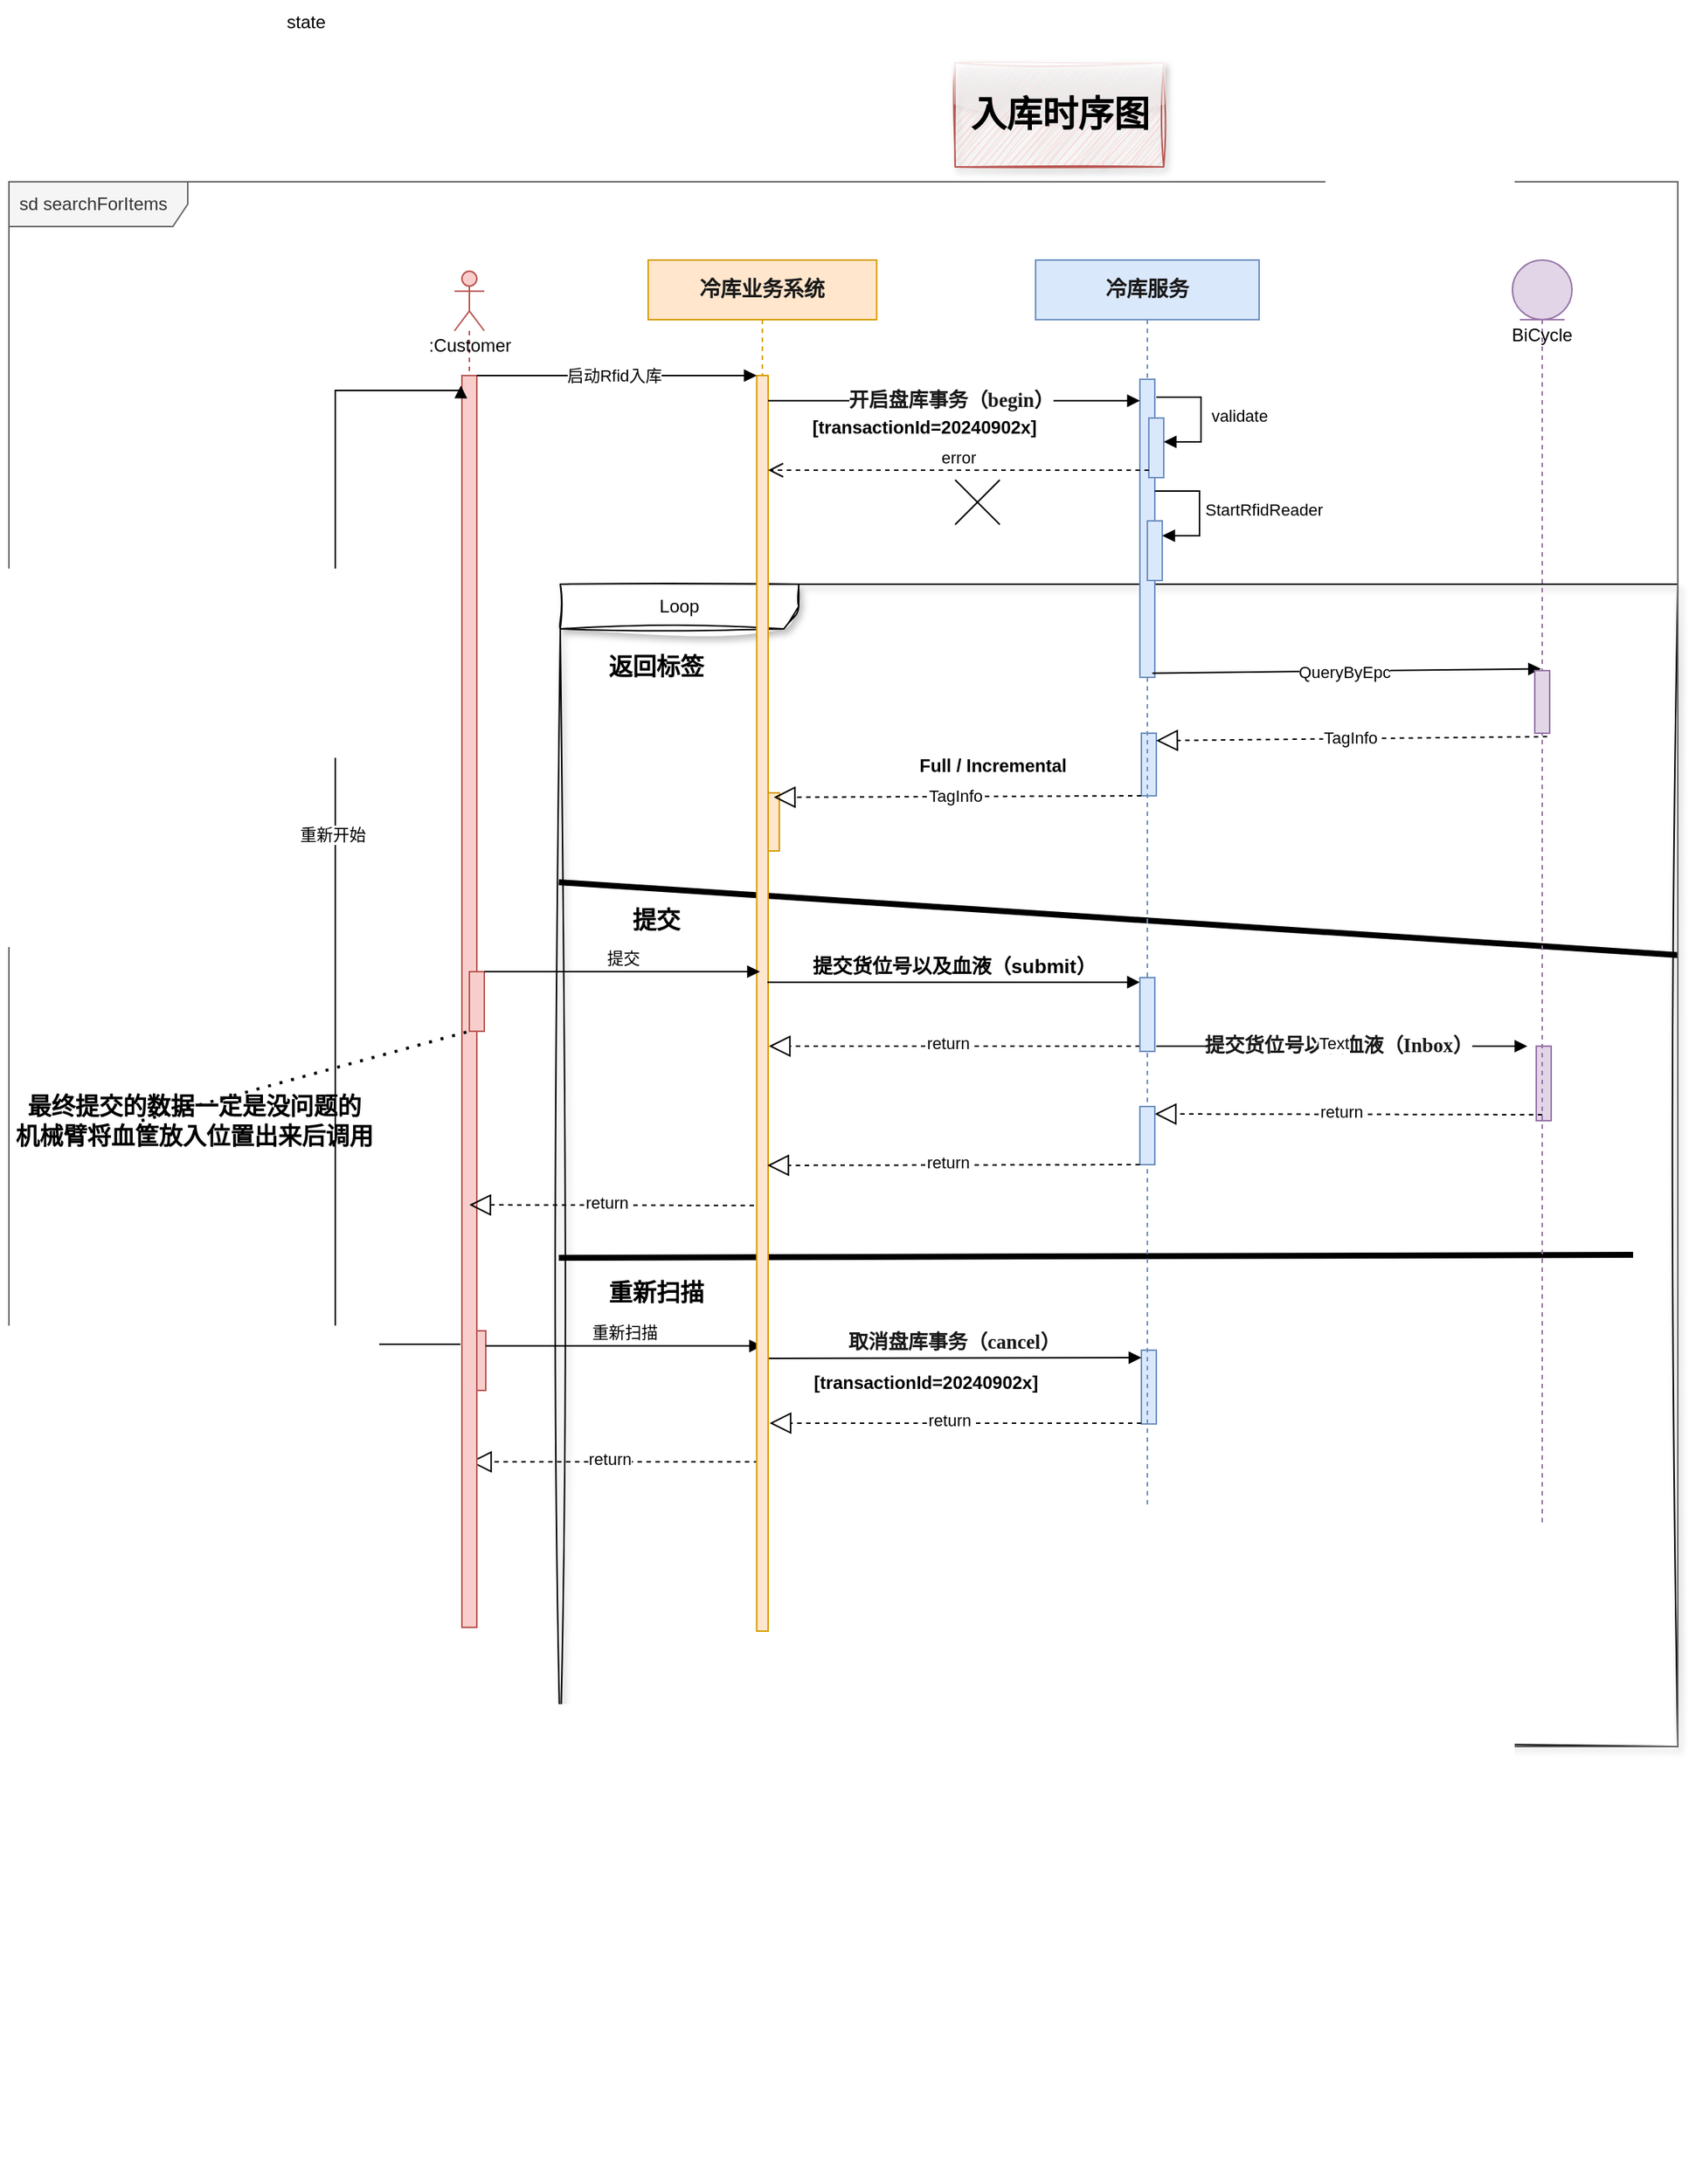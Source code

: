 <mxfile version="24.7.8" pages="2">
  <diagram id="i7KtP-Vs8fw_sYRqWalm" name="Sequence diagram">
    <mxGraphModel dx="2170" dy="2106" grid="1" gridSize="10" guides="1" tooltips="1" connect="1" arrows="1" fold="1" page="1" pageScale="1" pageWidth="1019" pageHeight="1320" math="0" shadow="0">
      <root>
        <mxCell id="0" />
        <mxCell id="1" parent="0" />
        <mxCell id="JydccJCQ6fTOZagrxZ0v-60" value="Loop" style="shape=umlFrame;whiteSpace=wrap;html=1;pointerEvents=0;recursiveResize=0;container=1;collapsible=0;width=160;shadow=1;sketch=1;curveFitting=1;jiggle=2;" parent="1" vertex="1">
          <mxGeometry x="201" y="290" width="750" height="780" as="geometry" />
        </mxCell>
        <mxCell id="JydccJCQ6fTOZagrxZ0v-61" value="" style="html=1;points=[[0,0,0,0,5],[0,1,0,0,-5],[1,0,0,0,5],[1,1,0,0,-5]];perimeter=orthogonalPerimeter;outlineConnect=0;targetShapes=umlLifeline;portConstraint=eastwest;newEdgeStyle={&quot;curved&quot;:0,&quot;rounded&quot;:0};fillColor=#ffe6cc;strokeColor=#d79b00;" parent="JydccJCQ6fTOZagrxZ0v-60" vertex="1">
          <mxGeometry x="137" y="140" width="10" height="39" as="geometry" />
        </mxCell>
        <mxCell id="JydccJCQ6fTOZagrxZ0v-65" value="" style="html=1;points=[[0,0,0,0,5],[0,1,0,0,-5],[1,0,0,0,5],[1,1,0,0,-5]];perimeter=orthogonalPerimeter;outlineConnect=0;targetShapes=umlLifeline;portConstraint=eastwest;newEdgeStyle={&quot;curved&quot;:0,&quot;rounded&quot;:0};fillColor=#dae8fc;strokeColor=#6c8ebf;" parent="JydccJCQ6fTOZagrxZ0v-60" vertex="1">
          <mxGeometry x="390" y="100" width="10" height="42" as="geometry" />
        </mxCell>
        <mxCell id="JydccJCQ6fTOZagrxZ0v-80" value="" style="html=1;points=[[0,0,0,0,5],[0,1,0,0,-5],[1,0,0,0,5],[1,1,0,0,-5]];perimeter=orthogonalPerimeter;outlineConnect=0;targetShapes=umlLifeline;portConstraint=eastwest;newEdgeStyle={&quot;curved&quot;:0,&quot;rounded&quot;:0};fillColor=#f8cecc;strokeColor=#b85450;" parent="JydccJCQ6fTOZagrxZ0v-60" vertex="1">
          <mxGeometry x="-60" y="501" width="10" height="40" as="geometry" />
        </mxCell>
        <mxCell id="JydccJCQ6fTOZagrxZ0v-83" value="" style="html=1;points=[[0,0,0,0,5],[0,1,0,0,-5],[1,0,0,0,5],[1,1,0,0,-5]];perimeter=orthogonalPerimeter;outlineConnect=0;targetShapes=umlLifeline;portConstraint=eastwest;newEdgeStyle={&quot;curved&quot;:0,&quot;rounded&quot;:0};fillColor=#dae8fc;strokeColor=#6c8ebf;" parent="JydccJCQ6fTOZagrxZ0v-60" vertex="1">
          <mxGeometry x="390" y="514" width="10" height="49.5" as="geometry" />
        </mxCell>
        <mxCell id="JydccJCQ6fTOZagrxZ0v-86" value="&lt;b&gt;[transactionId=20240902x]&lt;/b&gt;" style="text;html=1;align=center;verticalAlign=middle;resizable=0;points=[];autosize=1;strokeColor=none;fillColor=none;" parent="JydccJCQ6fTOZagrxZ0v-60" vertex="1">
          <mxGeometry x="159.667" y="521" width="170" height="30" as="geometry" />
        </mxCell>
        <mxCell id="JydccJCQ6fTOZagrxZ0v-84" value="重新扫描" style="html=1;verticalAlign=bottom;endArrow=block;curved=0;rounded=0;entryX=0.333;entryY=0.551;entryDx=0;entryDy=0;entryPerimeter=0;" parent="JydccJCQ6fTOZagrxZ0v-60" source="JydccJCQ6fTOZagrxZ0v-80" edge="1">
          <mxGeometry width="80" relative="1" as="geometry">
            <mxPoint x="-50" y="511" as="sourcePoint" />
            <mxPoint x="135.386" y="511.137" as="targetPoint" />
          </mxGeometry>
        </mxCell>
        <mxCell id="JydccJCQ6fTOZagrxZ0v-85" value="&lt;span style=&quot;color: rgb(25, 25, 25); font-family: &amp;quot;Microsoft YaHei&amp;quot;;&quot;&gt;&lt;b style=&quot;&quot;&gt;&lt;font style=&quot;font-size: 13.333px;&quot;&gt;取消盘库事务（cancel）&lt;/font&gt;&lt;/b&gt;&lt;/span&gt;" style="html=1;verticalAlign=bottom;endArrow=block;curved=0;rounded=0;entryX=0;entryY=0;entryDx=0;entryDy=5;entryPerimeter=0;exitX=0.917;exitY=0.562;exitDx=0;exitDy=0;exitPerimeter=0;" parent="JydccJCQ6fTOZagrxZ0v-60" target="JydccJCQ6fTOZagrxZ0v-83" edge="1">
          <mxGeometry x="-0.004" width="80" relative="1" as="geometry">
            <mxPoint x="139.864" y="519.525" as="sourcePoint" />
            <mxPoint x="414" y="511" as="targetPoint" />
            <mxPoint as="offset" />
          </mxGeometry>
        </mxCell>
        <mxCell id="JydccJCQ6fTOZagrxZ0v-87" value="" style="endArrow=block;dashed=1;endFill=0;endSize=12;html=1;rounded=0;entryX=1;entryY=0.619;entryDx=0;entryDy=0;entryPerimeter=0;" parent="JydccJCQ6fTOZagrxZ0v-60" source="JydccJCQ6fTOZagrxZ0v-83" edge="1">
          <mxGeometry width="160" relative="1" as="geometry">
            <mxPoint x="200" y="601" as="sourcePoint" />
            <mxPoint x="140.5" y="562.988" as="targetPoint" />
          </mxGeometry>
        </mxCell>
        <mxCell id="JydccJCQ6fTOZagrxZ0v-88" value="Text" style="edgeLabel;html=1;align=center;verticalAlign=middle;resizable=0;points=[];" parent="JydccJCQ6fTOZagrxZ0v-87" vertex="1" connectable="0">
          <mxGeometry x="0.052" y="-1" relative="1" as="geometry">
            <mxPoint as="offset" />
          </mxGeometry>
        </mxCell>
        <mxCell id="JydccJCQ6fTOZagrxZ0v-89" value="return" style="edgeLabel;html=1;align=center;verticalAlign=middle;resizable=0;points=[];" parent="JydccJCQ6fTOZagrxZ0v-87" vertex="1" connectable="0">
          <mxGeometry x="0.037" y="-2" relative="1" as="geometry">
            <mxPoint as="offset" />
          </mxGeometry>
        </mxCell>
        <mxCell id="JydccJCQ6fTOZagrxZ0v-90" value="" style="endArrow=block;dashed=1;endFill=0;endSize=12;html=1;rounded=0;exitX=0;exitY=0.653;exitDx=0;exitDy=0;exitPerimeter=0;" parent="JydccJCQ6fTOZagrxZ0v-60" edge="1">
          <mxGeometry width="160" relative="1" as="geometry">
            <mxPoint x="132.833" y="588.912" as="sourcePoint" />
            <mxPoint x="-60.5" y="588.912" as="targetPoint" />
          </mxGeometry>
        </mxCell>
        <mxCell id="JydccJCQ6fTOZagrxZ0v-91" value="Text" style="edgeLabel;html=1;align=center;verticalAlign=middle;resizable=0;points=[];" parent="JydccJCQ6fTOZagrxZ0v-90" vertex="1" connectable="0">
          <mxGeometry x="0.052" y="-1" relative="1" as="geometry">
            <mxPoint as="offset" />
          </mxGeometry>
        </mxCell>
        <mxCell id="JydccJCQ6fTOZagrxZ0v-92" value="return" style="edgeLabel;html=1;align=center;verticalAlign=middle;resizable=0;points=[];" parent="JydccJCQ6fTOZagrxZ0v-90" vertex="1" connectable="0">
          <mxGeometry x="0.037" y="-2" relative="1" as="geometry">
            <mxPoint as="offset" />
          </mxGeometry>
        </mxCell>
        <mxCell id="HT6MiuLGCi4q6tSzI8XS-2" value="" style="html=1;points=[];perimeter=orthogonalPerimeter;fillColor=#e1d5e7;strokeColor=#9673a6;" vertex="1" parent="JydccJCQ6fTOZagrxZ0v-60">
          <mxGeometry x="655" y="310" width="10" height="50" as="geometry" />
        </mxCell>
        <mxCell id="HT6MiuLGCi4q6tSzI8XS-3" value="" style="html=1;verticalAlign=bottom;endArrow=block;entryX=0;entryY=0.072;rounded=0;entryDx=0;entryDy=0;entryPerimeter=0;" edge="1" parent="JydccJCQ6fTOZagrxZ0v-60">
          <mxGeometry x="1" y="125" relative="1" as="geometry">
            <mxPoint x="400" y="310" as="sourcePoint" />
            <mxPoint x="649" y="310" as="targetPoint" />
            <mxPoint x="125" y="125" as="offset" />
          </mxGeometry>
        </mxCell>
        <mxCell id="HT6MiuLGCi4q6tSzI8XS-4" value="&lt;span style=&quot;color: rgb(25, 25, 25); font-family: &amp;quot;Microsoft YaHei&amp;quot;; font-size: 13.333px;&quot;&gt;&lt;b&gt;提交货位号以及血液（Inbox）&lt;/b&gt;&lt;/span&gt;" style="edgeLabel;html=1;align=center;verticalAlign=middle;resizable=0;points=[];" vertex="1" connectable="0" parent="HT6MiuLGCi4q6tSzI8XS-3">
          <mxGeometry x="-0.022" y="1" relative="1" as="geometry">
            <mxPoint as="offset" />
          </mxGeometry>
        </mxCell>
        <mxCell id="HT6MiuLGCi4q6tSzI8XS-5" value="Text" style="edgeLabel;html=1;align=center;verticalAlign=middle;resizable=0;points=[];" vertex="1" connectable="0" parent="HT6MiuLGCi4q6tSzI8XS-3">
          <mxGeometry x="-0.044" y="2" relative="1" as="geometry">
            <mxPoint as="offset" />
          </mxGeometry>
        </mxCell>
        <mxCell id="HT6MiuLGCi4q6tSzI8XS-7" value="" style="endArrow=block;dashed=1;endFill=0;endSize=12;html=1;rounded=0;entryX=1;entryY=0;entryDx=0;entryDy=5;entryPerimeter=0;" edge="1" parent="JydccJCQ6fTOZagrxZ0v-60" target="HT6MiuLGCi4q6tSzI8XS-6">
          <mxGeometry width="160" relative="1" as="geometry">
            <mxPoint x="659" y="356" as="sourcePoint" />
            <mxPoint x="469" y="352" as="targetPoint" />
          </mxGeometry>
        </mxCell>
        <mxCell id="HT6MiuLGCi4q6tSzI8XS-8" value="Text" style="edgeLabel;html=1;align=center;verticalAlign=middle;resizable=0;points=[];" vertex="1" connectable="0" parent="HT6MiuLGCi4q6tSzI8XS-7">
          <mxGeometry x="0.052" y="-1" relative="1" as="geometry">
            <mxPoint as="offset" />
          </mxGeometry>
        </mxCell>
        <mxCell id="HT6MiuLGCi4q6tSzI8XS-9" value="return" style="edgeLabel;html=1;align=center;verticalAlign=middle;resizable=0;points=[];" vertex="1" connectable="0" parent="HT6MiuLGCi4q6tSzI8XS-7">
          <mxGeometry x="0.037" y="-2" relative="1" as="geometry">
            <mxPoint as="offset" />
          </mxGeometry>
        </mxCell>
        <mxCell id="rYg8_pKWDpieuBRK71my-1" value="" style="endArrow=none;html=1;strokeWidth=4;rounded=0;entryX=1;entryY=0.319;entryDx=0;entryDy=0;entryPerimeter=0;" edge="1" parent="JydccJCQ6fTOZagrxZ0v-60" target="JydccJCQ6fTOZagrxZ0v-60">
          <mxGeometry width="50" height="50" relative="1" as="geometry">
            <mxPoint x="-1" y="200" as="sourcePoint" />
            <mxPoint x="49" y="150" as="targetPoint" />
          </mxGeometry>
        </mxCell>
        <mxCell id="rYg8_pKWDpieuBRK71my-2" value="" style="endArrow=none;html=1;strokeWidth=4;rounded=0;entryX=1;entryY=0.319;entryDx=0;entryDy=0;entryPerimeter=0;" edge="1" parent="JydccJCQ6fTOZagrxZ0v-60">
          <mxGeometry width="50" height="50" relative="1" as="geometry">
            <mxPoint x="-1" y="452" as="sourcePoint" />
            <mxPoint x="720" y="450" as="targetPoint" />
          </mxGeometry>
        </mxCell>
        <mxCell id="rYg8_pKWDpieuBRK71my-3" value="&lt;b style=&quot;font-size: 16px;&quot;&gt;返回标签&lt;/b&gt;" style="text;html=1;align=center;verticalAlign=middle;resizable=0;points=[];autosize=1;strokeColor=none;fillColor=none;" vertex="1" parent="JydccJCQ6fTOZagrxZ0v-60">
          <mxGeometry x="19" y="40" width="90" height="30" as="geometry" />
        </mxCell>
        <mxCell id="rYg8_pKWDpieuBRK71my-4" value="&lt;b style=&quot;font-size: 16px;&quot;&gt;提交&lt;/b&gt;" style="text;html=1;align=center;verticalAlign=middle;resizable=0;points=[];autosize=1;strokeColor=none;fillColor=none;" vertex="1" parent="JydccJCQ6fTOZagrxZ0v-60">
          <mxGeometry x="34" y="210" width="60" height="30" as="geometry" />
        </mxCell>
        <mxCell id="rYg8_pKWDpieuBRK71my-5" value="&lt;b style=&quot;font-size: 16px;&quot;&gt;重新扫描&lt;/b&gt;" style="text;html=1;align=center;verticalAlign=middle;resizable=0;points=[];autosize=1;strokeColor=none;fillColor=none;" vertex="1" parent="JydccJCQ6fTOZagrxZ0v-60">
          <mxGeometry x="19" y="460" width="90" height="30" as="geometry" />
        </mxCell>
        <mxCell id="XppZFFv2hi1EjOijFOD9-25" value="sd searchForItems" style="shape=umlFrame;whiteSpace=wrap;html=1;width=120;height=30;boundedLbl=1;verticalAlign=middle;align=left;spacingLeft=5;fillColor=#f5f5f5;fontColor=#333333;strokeColor=#666666;" parent="JydccJCQ6fTOZagrxZ0v-60" vertex="1">
          <mxGeometry x="-370" y="-270" width="1120" height="1050" as="geometry" />
        </mxCell>
        <mxCell id="XppZFFv2hi1EjOijFOD9-2" value=":Customer" style="shape=umlLifeline;participant=umlActor;perimeter=lifelinePerimeter;html=1;container=1;collapsible=0;recursiveResize=0;verticalAlign=top;spacingTop=36;outlineConnect=0;size=40;fillColor=#f8cecc;strokeColor=#b85450;" parent="1" vertex="1">
          <mxGeometry x="130" y="80" width="20" height="910" as="geometry" />
        </mxCell>
        <mxCell id="XppZFFv2hi1EjOijFOD9-3" value="" style="html=1;points=[];perimeter=orthogonalPerimeter;fillColor=#f8cecc;strokeColor=#b85450;" parent="XppZFFv2hi1EjOijFOD9-2" vertex="1">
          <mxGeometry x="5" y="70" width="10" height="840" as="geometry" />
        </mxCell>
        <mxCell id="JydccJCQ6fTOZagrxZ0v-96" value="" style="endArrow=block;endFill=1;html=1;edgeStyle=orthogonalEdgeStyle;align=left;verticalAlign=top;rounded=0;entryX=-0.067;entryY=0.008;entryDx=0;entryDy=0;entryPerimeter=0;" parent="XppZFFv2hi1EjOijFOD9-2" target="XppZFFv2hi1EjOijFOD9-3" edge="1">
          <mxGeometry x="-1" relative="1" as="geometry">
            <mxPoint x="4" y="720" as="sourcePoint" />
            <mxPoint x="-210" y="100" as="targetPoint" />
            <Array as="points">
              <mxPoint x="-80" y="720" />
              <mxPoint x="-80" y="80" />
              <mxPoint x="4" y="80" />
            </Array>
          </mxGeometry>
        </mxCell>
        <mxCell id="JydccJCQ6fTOZagrxZ0v-98" value="重新开始" style="edgeLabel;html=1;align=center;verticalAlign=middle;resizable=0;points=[];" parent="JydccJCQ6fTOZagrxZ0v-96" vertex="1" connectable="0">
          <mxGeometry x="0.051" y="2" relative="1" as="geometry">
            <mxPoint as="offset" />
          </mxGeometry>
        </mxCell>
        <mxCell id="XppZFFv2hi1EjOijFOD9-11" value="&lt;span style=&quot;font-family:&#39;Microsoft YaHei&#39;; font-size:10.5pt; font-weight:600; color:#191919;&quot;&gt;冷库服务&lt;/span&gt;" style="shape=umlLifeline;perimeter=lifelinePerimeter;whiteSpace=wrap;html=1;container=1;collapsible=0;recursiveResize=0;outlineConnect=0;fillColor=#dae8fc;strokeColor=#6c8ebf;" parent="1" vertex="1">
          <mxGeometry x="520" y="72.5" width="150" height="837.5" as="geometry" />
        </mxCell>
        <mxCell id="XppZFFv2hi1EjOijFOD9-12" value="" style="html=1;points=[];perimeter=orthogonalPerimeter;fillColor=#dae8fc;strokeColor=#6c8ebf;" parent="XppZFFv2hi1EjOijFOD9-11" vertex="1">
          <mxGeometry x="70" y="80" width="10" height="200" as="geometry" />
        </mxCell>
        <mxCell id="JydccJCQ6fTOZagrxZ0v-37" value="" style="group" parent="XppZFFv2hi1EjOijFOD9-11" vertex="1" connectable="0">
          <mxGeometry x="76" y="100" width="35" height="60" as="geometry" />
        </mxCell>
        <mxCell id="JydccJCQ6fTOZagrxZ0v-41" value="" style="group" parent="JydccJCQ6fTOZagrxZ0v-37" vertex="1" connectable="0">
          <mxGeometry y="-8" width="35" height="54" as="geometry" />
        </mxCell>
        <mxCell id="JydccJCQ6fTOZagrxZ0v-35" value="" style="html=1;points=[[0,0,0,0,5],[0,1,0,0,-5],[1,0,0,0,5],[1,1,0,0,-5]];perimeter=orthogonalPerimeter;outlineConnect=0;targetShapes=umlLifeline;portConstraint=eastwest;newEdgeStyle={&quot;curved&quot;:0,&quot;rounded&quot;:0};fillColor=#dae8fc;strokeColor=#6c8ebf;" parent="JydccJCQ6fTOZagrxZ0v-41" vertex="1">
          <mxGeometry y="14" width="10" height="40" as="geometry" />
        </mxCell>
        <mxCell id="JydccJCQ6fTOZagrxZ0v-36" value="&amp;nbsp;&lt;span style=&quot;text-align: center;&quot;&gt;validate&lt;/span&gt;" style="html=1;align=left;spacingLeft=2;endArrow=block;rounded=0;edgeStyle=orthogonalEdgeStyle;curved=0;rounded=0;" parent="JydccJCQ6fTOZagrxZ0v-41" edge="1">
          <mxGeometry relative="1" as="geometry">
            <mxPoint x="5" as="sourcePoint" />
            <Array as="points">
              <mxPoint x="35" y="30" />
            </Array>
            <mxPoint x="10" y="30" as="targetPoint" />
          </mxGeometry>
        </mxCell>
        <mxCell id="JydccJCQ6fTOZagrxZ0v-40" value="" style="group" parent="XppZFFv2hi1EjOijFOD9-11" vertex="1" connectable="0">
          <mxGeometry x="75" y="155" width="35" height="60" as="geometry" />
        </mxCell>
        <mxCell id="JydccJCQ6fTOZagrxZ0v-38" value="" style="html=1;points=[[0,0,0,0,5],[0,1,0,0,-5],[1,0,0,0,5],[1,1,0,0,-5]];perimeter=orthogonalPerimeter;outlineConnect=0;targetShapes=umlLifeline;portConstraint=eastwest;newEdgeStyle={&quot;curved&quot;:0,&quot;rounded&quot;:0};fillColor=#dae8fc;strokeColor=#6c8ebf;" parent="JydccJCQ6fTOZagrxZ0v-40" vertex="1">
          <mxGeometry y="20" width="10" height="40" as="geometry" />
        </mxCell>
        <mxCell id="JydccJCQ6fTOZagrxZ0v-39" value="StartRfidReader" style="html=1;align=left;spacingLeft=2;endArrow=block;rounded=0;edgeStyle=orthogonalEdgeStyle;curved=0;rounded=0;" parent="JydccJCQ6fTOZagrxZ0v-40" target="JydccJCQ6fTOZagrxZ0v-38" edge="1">
          <mxGeometry relative="1" as="geometry">
            <mxPoint x="5" as="sourcePoint" />
            <Array as="points">
              <mxPoint x="35" y="30" />
            </Array>
          </mxGeometry>
        </mxCell>
        <mxCell id="XppZFFv2hi1EjOijFOD9-13" value="BiCycle" style="shape=umlLifeline;participant=umlEntity;perimeter=lifelinePerimeter;whiteSpace=wrap;html=1;container=1;collapsible=0;recursiveResize=0;verticalAlign=top;spacingTop=36;outlineConnect=0;fillColor=#e1d5e7;strokeColor=#9673a6;" parent="1" vertex="1">
          <mxGeometry x="840" y="72.5" width="40" height="847.5" as="geometry" />
        </mxCell>
        <mxCell id="JydccJCQ6fTOZagrxZ0v-52" value="" style="group" parent="1" vertex="1" connectable="0">
          <mxGeometry x="260" y="72.5" width="340" height="1290" as="geometry" />
        </mxCell>
        <mxCell id="XppZFFv2hi1EjOijFOD9-4" value="&lt;span style=&quot;font-family:&#39;Microsoft YaHei&#39;; font-size:10.5pt; font-weight:600; color:#191919;&quot;&gt;冷库业务系统&lt;/span&gt;" style="shape=umlLifeline;perimeter=lifelinePerimeter;whiteSpace=wrap;html=1;container=1;collapsible=0;recursiveResize=0;outlineConnect=0;fillColor=#ffe6cc;strokeColor=#d79b00;" parent="JydccJCQ6fTOZagrxZ0v-52" vertex="1">
          <mxGeometry width="153.33" height="920" as="geometry" />
        </mxCell>
        <mxCell id="XppZFFv2hi1EjOijFOD9-5" value="" style="html=1;points=[];perimeter=orthogonalPerimeter;fillColor=#ffe6cc;strokeColor=#d79b00;" parent="XppZFFv2hi1EjOijFOD9-4" vertex="1">
          <mxGeometry x="72.83" y="77.5" width="7.67" height="842.5" as="geometry" />
        </mxCell>
        <mxCell id="XppZFFv2hi1EjOijFOD9-10" value="" style="html=1;verticalAlign=bottom;endArrow=block;entryX=0;entryY=0;rounded=0;" parent="JydccJCQ6fTOZagrxZ0v-52" source="XppZFFv2hi1EjOijFOD9-3" target="XppZFFv2hi1EjOijFOD9-5" edge="1">
          <mxGeometry x="1" y="125" relative="1" as="geometry">
            <mxPoint x="-11.5" y="97.5" as="sourcePoint" />
            <mxPoint x="125" y="125" as="offset" />
          </mxGeometry>
        </mxCell>
        <mxCell id="JydccJCQ6fTOZagrxZ0v-8" value="启动Rfid入库" style="edgeLabel;html=1;align=center;verticalAlign=middle;resizable=0;points=[];" parent="XppZFFv2hi1EjOijFOD9-10" vertex="1" connectable="0">
          <mxGeometry x="-0.02" relative="1" as="geometry">
            <mxPoint as="offset" />
          </mxGeometry>
        </mxCell>
        <mxCell id="XppZFFv2hi1EjOijFOD9-22" value="&lt;b&gt;[transactionId=20240902x]&lt;/b&gt;" style="text;html=1;align=center;verticalAlign=middle;resizable=0;points=[];autosize=1;strokeColor=none;fillColor=none;" parent="JydccJCQ6fTOZagrxZ0v-52" vertex="1">
          <mxGeometry x="99.667" y="97.5" width="170" height="30" as="geometry" />
        </mxCell>
        <mxCell id="JydccJCQ6fTOZagrxZ0v-72" value="" style="endArrow=block;dashed=1;endFill=0;endSize=12;html=1;rounded=0;" parent="JydccJCQ6fTOZagrxZ0v-52" source="JydccJCQ6fTOZagrxZ0v-65" edge="1">
          <mxGeometry width="160" relative="1" as="geometry">
            <mxPoint x="242.65" y="357.5" as="sourcePoint" />
            <mxPoint x="84.333" y="360.5" as="targetPoint" />
          </mxGeometry>
        </mxCell>
        <mxCell id="JydccJCQ6fTOZagrxZ0v-73" value="Text" style="edgeLabel;html=1;align=center;verticalAlign=middle;resizable=0;points=[];" parent="JydccJCQ6fTOZagrxZ0v-72" vertex="1" connectable="0">
          <mxGeometry x="0.013" y="1" relative="1" as="geometry">
            <mxPoint as="offset" />
          </mxGeometry>
        </mxCell>
        <mxCell id="JydccJCQ6fTOZagrxZ0v-74" value="TagInfo" style="edgeLabel;html=1;align=center;verticalAlign=middle;resizable=0;points=[];" parent="JydccJCQ6fTOZagrxZ0v-72" vertex="1" connectable="0">
          <mxGeometry x="0.013" y="-1" relative="1" as="geometry">
            <mxPoint as="offset" />
          </mxGeometry>
        </mxCell>
        <mxCell id="JydccJCQ6fTOZagrxZ0v-99" value="" style="html=1;points=[[0,0,0,0,5],[0,1,0,0,-5],[1,0,0,0,5],[1,1,0,0,-5]];perimeter=orthogonalPerimeter;outlineConnect=0;targetShapes=umlLifeline;portConstraint=eastwest;newEdgeStyle={&quot;curved&quot;:0,&quot;rounded&quot;:0};fillColor=#f8cecc;strokeColor=#b85450;" parent="JydccJCQ6fTOZagrxZ0v-52" vertex="1">
          <mxGeometry x="-120" y="477.5" width="10" height="40" as="geometry" />
        </mxCell>
        <mxCell id="JydccJCQ6fTOZagrxZ0v-105" value="" style="endArrow=block;dashed=1;endFill=0;endSize=12;html=1;rounded=0;entryX=1;entryY=0.619;entryDx=0;entryDy=0;entryPerimeter=0;" parent="JydccJCQ6fTOZagrxZ0v-52" edge="1">
          <mxGeometry width="160" relative="1" as="geometry">
            <mxPoint x="330" y="527.5" as="sourcePoint" />
            <mxPoint x="81" y="527.5" as="targetPoint" />
          </mxGeometry>
        </mxCell>
        <mxCell id="JydccJCQ6fTOZagrxZ0v-106" value="Text" style="edgeLabel;html=1;align=center;verticalAlign=middle;resizable=0;points=[];" parent="JydccJCQ6fTOZagrxZ0v-105" vertex="1" connectable="0">
          <mxGeometry x="0.052" y="-1" relative="1" as="geometry">
            <mxPoint as="offset" />
          </mxGeometry>
        </mxCell>
        <mxCell id="JydccJCQ6fTOZagrxZ0v-107" value="return" style="edgeLabel;html=1;align=center;verticalAlign=middle;resizable=0;points=[];" parent="JydccJCQ6fTOZagrxZ0v-105" vertex="1" connectable="0">
          <mxGeometry x="0.037" y="-2" relative="1" as="geometry">
            <mxPoint as="offset" />
          </mxGeometry>
        </mxCell>
        <mxCell id="JydccJCQ6fTOZagrxZ0v-100" value="提交" style="html=1;verticalAlign=bottom;endArrow=block;curved=0;rounded=0;entryX=0.333;entryY=0.551;entryDx=0;entryDy=0;entryPerimeter=0;" parent="JydccJCQ6fTOZagrxZ0v-52" edge="1">
          <mxGeometry width="80" relative="1" as="geometry">
            <mxPoint x="-110" y="477.5" as="sourcePoint" />
            <mxPoint x="75" y="477.5" as="targetPoint" />
          </mxGeometry>
        </mxCell>
        <mxCell id="JydccJCQ6fTOZagrxZ0v-104" value="&lt;b&gt;&lt;font style=&quot;font-size: 13.333px;&quot;&gt;提交货位号以及血液（submit）&lt;/font&gt;&lt;/b&gt;" style="html=1;verticalAlign=bottom;endArrow=block;curved=0;rounded=0;" parent="JydccJCQ6fTOZagrxZ0v-52" target="JydccJCQ6fTOZagrxZ0v-102" edge="1">
          <mxGeometry width="80" relative="1" as="geometry">
            <mxPoint x="80" y="484.58" as="sourcePoint" />
            <mxPoint x="265" y="484.58" as="targetPoint" />
          </mxGeometry>
        </mxCell>
        <mxCell id="JydccJCQ6fTOZagrxZ0v-102" value="" style="html=1;points=[[0,0,0,0,5],[0,1,0,0,-5],[1,0,0,0,5],[1,1,0,0,-5]];perimeter=orthogonalPerimeter;outlineConnect=0;targetShapes=umlLifeline;portConstraint=eastwest;newEdgeStyle={&quot;curved&quot;:0,&quot;rounded&quot;:0};fillColor=#dae8fc;strokeColor=#6c8ebf;" parent="JydccJCQ6fTOZagrxZ0v-52" vertex="1">
          <mxGeometry x="330" y="481.5" width="10" height="49.5" as="geometry" />
        </mxCell>
        <mxCell id="HT6MiuLGCi4q6tSzI8XS-6" value="" style="html=1;points=[[0,0,0,0,5],[0,1,0,0,-5],[1,0,0,0,5],[1,1,0,0,-5]];perimeter=orthogonalPerimeter;outlineConnect=0;targetShapes=umlLifeline;portConstraint=eastwest;newEdgeStyle={&quot;curved&quot;:0,&quot;rounded&quot;:0};fillColor=#dae8fc;strokeColor=#6c8ebf;" vertex="1" parent="JydccJCQ6fTOZagrxZ0v-52">
          <mxGeometry x="330" y="568" width="10" height="39" as="geometry" />
        </mxCell>
        <mxCell id="HT6MiuLGCi4q6tSzI8XS-10" value="" style="endArrow=block;dashed=1;endFill=0;endSize=12;html=1;rounded=0;" edge="1" parent="JydccJCQ6fTOZagrxZ0v-52">
          <mxGeometry width="160" relative="1" as="geometry">
            <mxPoint x="330" y="607" as="sourcePoint" />
            <mxPoint x="80" y="607.5" as="targetPoint" />
          </mxGeometry>
        </mxCell>
        <mxCell id="HT6MiuLGCi4q6tSzI8XS-11" value="Text" style="edgeLabel;html=1;align=center;verticalAlign=middle;resizable=0;points=[];" vertex="1" connectable="0" parent="HT6MiuLGCi4q6tSzI8XS-10">
          <mxGeometry x="0.052" y="-1" relative="1" as="geometry">
            <mxPoint as="offset" />
          </mxGeometry>
        </mxCell>
        <mxCell id="HT6MiuLGCi4q6tSzI8XS-12" value="return" style="edgeLabel;html=1;align=center;verticalAlign=middle;resizable=0;points=[];" vertex="1" connectable="0" parent="HT6MiuLGCi4q6tSzI8XS-10">
          <mxGeometry x="0.037" y="-2" relative="1" as="geometry">
            <mxPoint as="offset" />
          </mxGeometry>
        </mxCell>
        <mxCell id="JydccJCQ6fTOZagrxZ0v-57" value="" style="shape=umlDestroy;html=1;" parent="1" vertex="1">
          <mxGeometry x="466" y="220" width="30" height="30" as="geometry" />
        </mxCell>
        <mxCell id="JydccJCQ6fTOZagrxZ0v-12" value="" style="html=1;verticalAlign=bottom;endArrow=block;entryX=0;entryY=0.072;rounded=0;entryDx=0;entryDy=0;entryPerimeter=0;" parent="1" source="XppZFFv2hi1EjOijFOD9-5" target="XppZFFv2hi1EjOijFOD9-12" edge="1">
          <mxGeometry x="1" y="125" relative="1" as="geometry">
            <mxPoint x="320" y="180" as="sourcePoint" />
            <mxPoint x="490" y="180" as="targetPoint" />
            <mxPoint x="125" y="125" as="offset" />
          </mxGeometry>
        </mxCell>
        <mxCell id="JydccJCQ6fTOZagrxZ0v-42" value="&lt;span style=&quot;color: rgb(25, 25, 25); font-family: &amp;quot;Microsoft YaHei&amp;quot;; font-size: 13.333px;&quot;&gt;&lt;b&gt;开启盘库事务（begin）&lt;/b&gt;&lt;/span&gt;" style="edgeLabel;html=1;align=center;verticalAlign=middle;resizable=0;points=[];" parent="JydccJCQ6fTOZagrxZ0v-12" vertex="1" connectable="0">
          <mxGeometry x="-0.022" y="1" relative="1" as="geometry">
            <mxPoint as="offset" />
          </mxGeometry>
        </mxCell>
        <mxCell id="JydccJCQ6fTOZagrxZ0v-32" value="error" style="html=1;verticalAlign=bottom;endArrow=open;dashed=1;endSize=8;curved=0;rounded=0;exitX=0;exitY=1;exitDx=0;exitDy=-5;exitPerimeter=0;" parent="1" source="JydccJCQ6fTOZagrxZ0v-35" target="XppZFFv2hi1EjOijFOD9-5" edge="1">
          <mxGeometry relative="1" as="geometry">
            <mxPoint x="550.0" y="229.998" as="sourcePoint" />
            <mxPoint x="320" y="216" as="targetPoint" />
          </mxGeometry>
        </mxCell>
        <mxCell id="JydccJCQ6fTOZagrxZ0v-63" value="" style="html=1;verticalAlign=bottom;endArrow=block;entryX=0.417;entryY=-0.029;rounded=0;exitX=0.833;exitY=0.986;exitDx=0;exitDy=0;exitPerimeter=0;entryDx=0;entryDy=0;entryPerimeter=0;" parent="1" source="XppZFFv2hi1EjOijFOD9-12" target="XppZFFv2hi1EjOijFOD9-14" edge="1">
          <mxGeometry x="1" y="125" relative="1" as="geometry">
            <mxPoint x="620" y="350" as="sourcePoint" />
            <mxPoint x="830" y="350" as="targetPoint" />
            <mxPoint x="125" y="125" as="offset" />
          </mxGeometry>
        </mxCell>
        <mxCell id="JydccJCQ6fTOZagrxZ0v-64" value="QueryByEpc" style="edgeLabel;html=1;align=center;verticalAlign=middle;resizable=0;points=[];" parent="JydccJCQ6fTOZagrxZ0v-63" vertex="1" connectable="0">
          <mxGeometry x="-0.02" relative="1" as="geometry">
            <mxPoint as="offset" />
          </mxGeometry>
        </mxCell>
        <mxCell id="JydccJCQ6fTOZagrxZ0v-75" value="Full /&amp;nbsp;Incremental" style="text;html=1;align=center;verticalAlign=middle;resizable=0;points=[];autosize=1;strokeColor=none;fillColor=none;fontStyle=1" parent="1" vertex="1">
          <mxGeometry x="431" y="397" width="120" height="30" as="geometry" />
        </mxCell>
        <mxCell id="JydccJCQ6fTOZagrxZ0v-115" value="&lt;h1&gt;&lt;b&gt;入库时序图&lt;/b&gt;&lt;/h1&gt;" style="text;html=1;align=center;verticalAlign=middle;resizable=0;points=[];autosize=1;fillColor=#f8cecc;strokeColor=#b85450;gradientColor=none;rounded=0;glass=1;sketch=1;curveFitting=1;jiggle=2;shadow=1;" parent="1" vertex="1">
          <mxGeometry x="466" y="-60" width="140" height="70" as="geometry" />
        </mxCell>
        <mxCell id="HT6MiuLGCi4q6tSzI8XS-1" value="state" style="text;html=1;align=center;verticalAlign=middle;resizable=0;points=[];autosize=1;strokeColor=none;fillColor=none;" vertex="1" parent="1">
          <mxGeometry x="5" y="-102" width="50" height="30" as="geometry" />
        </mxCell>
        <mxCell id="XppZFFv2hi1EjOijFOD9-14" value="" style="html=1;points=[];perimeter=orthogonalPerimeter;fillColor=#e1d5e7;strokeColor=#9673a6;" parent="1" vertex="1">
          <mxGeometry x="855" y="348" width="10" height="42" as="geometry" />
        </mxCell>
        <mxCell id="JydccJCQ6fTOZagrxZ0v-68" value="" style="endArrow=block;dashed=1;endFill=0;endSize=12;html=1;rounded=0;exitX=0.833;exitY=1.054;exitDx=0;exitDy=0;exitPerimeter=0;entryX=1;entryY=0;entryDx=0;entryDy=5;entryPerimeter=0;" parent="1" source="XppZFFv2hi1EjOijFOD9-14" target="JydccJCQ6fTOZagrxZ0v-65" edge="1">
          <mxGeometry width="160" relative="1" as="geometry">
            <mxPoint x="651" y="410" as="sourcePoint" />
            <mxPoint x="811" y="410" as="targetPoint" />
          </mxGeometry>
        </mxCell>
        <mxCell id="JydccJCQ6fTOZagrxZ0v-69" value="Text" style="edgeLabel;html=1;align=center;verticalAlign=middle;resizable=0;points=[];" parent="JydccJCQ6fTOZagrxZ0v-68" vertex="1" connectable="0">
          <mxGeometry x="0.013" y="1" relative="1" as="geometry">
            <mxPoint as="offset" />
          </mxGeometry>
        </mxCell>
        <mxCell id="JydccJCQ6fTOZagrxZ0v-71" value="TagInfo" style="edgeLabel;html=1;align=center;verticalAlign=middle;resizable=0;points=[];" parent="JydccJCQ6fTOZagrxZ0v-68" vertex="1" connectable="0">
          <mxGeometry x="0.013" y="-1" relative="1" as="geometry">
            <mxPoint as="offset" />
          </mxGeometry>
        </mxCell>
        <mxCell id="JydccJCQ6fTOZagrxZ0v-112" value="" style="endArrow=block;dashed=1;endFill=0;endSize=12;html=1;rounded=0;exitX=-0.239;exitY=0.629;exitDx=0;exitDy=0;exitPerimeter=0;" parent="1" edge="1">
          <mxGeometry width="160" relative="1" as="geometry">
            <mxPoint x="330.997" y="706.932" as="sourcePoint" />
            <mxPoint x="140" y="706.5" as="targetPoint" />
          </mxGeometry>
        </mxCell>
        <mxCell id="JydccJCQ6fTOZagrxZ0v-113" value="Text" style="edgeLabel;html=1;align=center;verticalAlign=middle;resizable=0;points=[];" parent="JydccJCQ6fTOZagrxZ0v-112" vertex="1" connectable="0">
          <mxGeometry x="0.052" y="-1" relative="1" as="geometry">
            <mxPoint as="offset" />
          </mxGeometry>
        </mxCell>
        <mxCell id="JydccJCQ6fTOZagrxZ0v-114" value="return" style="edgeLabel;html=1;align=center;verticalAlign=middle;resizable=0;points=[];" parent="JydccJCQ6fTOZagrxZ0v-112" vertex="1" connectable="0">
          <mxGeometry x="0.037" y="-2" relative="1" as="geometry">
            <mxPoint as="offset" />
          </mxGeometry>
        </mxCell>
        <mxCell id="rYg8_pKWDpieuBRK71my-6" value="" style="endArrow=none;dashed=1;html=1;dashPattern=1 3;strokeWidth=2;rounded=0;" edge="1" parent="1" target="JydccJCQ6fTOZagrxZ0v-99">
          <mxGeometry width="50" height="50" relative="1" as="geometry">
            <mxPoint x="-80" y="650" as="sourcePoint" />
            <mxPoint x="-30" y="600" as="targetPoint" />
          </mxGeometry>
        </mxCell>
        <mxCell id="rYg8_pKWDpieuBRK71my-7" value="&lt;span style=&quot;font-size: 16px;&quot;&gt;&lt;b&gt;最终提交的数据一定是没问题的&lt;br&gt;机械臂将血筐放入位置出来后调用&lt;/b&gt;&lt;/span&gt;" style="text;html=1;align=center;verticalAlign=middle;resizable=0;points=[];autosize=1;strokeColor=none;fillColor=none;" vertex="1" parent="1">
          <mxGeometry x="-175" y="625" width="260" height="50" as="geometry" />
        </mxCell>
      </root>
    </mxGraphModel>
  </diagram>
  <diagram id="hbYBUEr95w08JzggDiKY" name="With loop">
    <mxGraphModel dx="1332" dy="983" grid="1" gridSize="10" guides="1" tooltips="1" connect="1" arrows="1" fold="1" page="1" pageScale="1" pageWidth="1019" pageHeight="1320" math="0" shadow="0">
      <root>
        <mxCell id="jC507fco_XKDHWjVbaC3-0" />
        <mxCell id="jC507fco_XKDHWjVbaC3-1" parent="jC507fco_XKDHWjVbaC3-0" />
        <mxCell id="jC507fco_XKDHWjVbaC3-2" value="sd example with a loop" style="shape=umlFrame;whiteSpace=wrap;html=1;width=150;height=30;boundedLbl=1;verticalAlign=middle;align=left;spacingLeft=5;fillColor=#f5f5f5;fontColor=#333333;strokeColor=#666666;" vertex="1" parent="jC507fco_XKDHWjVbaC3-1">
          <mxGeometry x="20" y="30" width="740" height="490" as="geometry" />
        </mxCell>
        <mxCell id="jC507fco_XKDHWjVbaC3-3" value=":Object" style="shape=umlLifeline;perimeter=lifelinePerimeter;whiteSpace=wrap;html=1;container=1;collapsible=0;recursiveResize=0;outlineConnect=0;fillColor=#dae8fc;strokeColor=#6c8ebf;" vertex="1" parent="jC507fco_XKDHWjVbaC3-1">
          <mxGeometry x="320" y="80" width="100" height="400" as="geometry" />
        </mxCell>
        <mxCell id="jC507fco_XKDHWjVbaC3-4" value="" style="html=1;points=[];perimeter=orthogonalPerimeter;" vertex="1" parent="jC507fco_XKDHWjVbaC3-3">
          <mxGeometry x="45" y="80" width="10" height="240" as="geometry" />
        </mxCell>
        <mxCell id="jC507fco_XKDHWjVbaC3-5" value="" style="html=1;points=[];perimeter=orthogonalPerimeter;" vertex="1" parent="jC507fco_XKDHWjVbaC3-3">
          <mxGeometry x="50" y="120" width="10" height="55" as="geometry" />
        </mxCell>
        <mxCell id="jC507fco_XKDHWjVbaC3-6" value="self call" style="edgeStyle=orthogonalEdgeStyle;html=1;align=left;spacingLeft=2;endArrow=block;rounded=0;entryX=1;entryY=0;" edge="1" parent="jC507fco_XKDHWjVbaC3-3" target="jC507fco_XKDHWjVbaC3-5">
          <mxGeometry relative="1" as="geometry">
            <mxPoint x="55" y="105" as="sourcePoint" />
            <Array as="points">
              <mxPoint x="85" y="105" />
            </Array>
          </mxGeometry>
        </mxCell>
        <mxCell id="jC507fco_XKDHWjVbaC3-7" value="" style="shape=umlLifeline;participant=umlActor;perimeter=lifelinePerimeter;whiteSpace=wrap;html=1;container=1;collapsible=0;recursiveResize=0;verticalAlign=top;spacingTop=36;outlineConnect=0;fillColor=#f8cecc;strokeColor=#b85450;" vertex="1" parent="jC507fco_XKDHWjVbaC3-1">
          <mxGeometry x="95" y="80" width="20" height="410" as="geometry" />
        </mxCell>
        <mxCell id="jC507fco_XKDHWjVbaC3-8" value="" style="html=1;points=[];perimeter=orthogonalPerimeter;" vertex="1" parent="jC507fco_XKDHWjVbaC3-7">
          <mxGeometry x="5" y="70" width="10" height="300" as="geometry" />
        </mxCell>
        <mxCell id="jC507fco_XKDHWjVbaC3-9" value="dispatch" style="html=1;verticalAlign=bottom;startArrow=oval;endArrow=block;startSize=8;rounded=0;" edge="1" parent="jC507fco_XKDHWjVbaC3-7" target="jC507fco_XKDHWjVbaC3-8">
          <mxGeometry relative="1" as="geometry">
            <mxPoint x="-55" y="70" as="sourcePoint" />
          </mxGeometry>
        </mxCell>
        <mxCell id="jC507fco_XKDHWjVbaC3-10" value="dispatch" style="html=1;verticalAlign=bottom;endArrow=block;entryX=0;entryY=0;rounded=0;" edge="1" parent="jC507fco_XKDHWjVbaC3-1" source="jC507fco_XKDHWjVbaC3-8" target="jC507fco_XKDHWjVbaC3-4">
          <mxGeometry relative="1" as="geometry">
            <mxPoint x="200" y="160" as="sourcePoint" />
          </mxGeometry>
        </mxCell>
        <mxCell id="jC507fco_XKDHWjVbaC3-11" value="[items=true]" style="edgeLabel;html=1;align=center;verticalAlign=middle;resizable=0;points=[];" vertex="1" connectable="0" parent="jC507fco_XKDHWjVbaC3-10">
          <mxGeometry x="-0.859" y="2" relative="1" as="geometry">
            <mxPoint x="22" y="-8" as="offset" />
          </mxGeometry>
        </mxCell>
        <mxCell id="jC507fco_XKDHWjVbaC3-12" value="return" style="html=1;verticalAlign=bottom;endArrow=open;dashed=1;endSize=8;exitX=0;exitY=0.95;rounded=0;" edge="1" parent="jC507fco_XKDHWjVbaC3-1" source="jC507fco_XKDHWjVbaC3-4" target="jC507fco_XKDHWjVbaC3-8">
          <mxGeometry relative="1" as="geometry">
            <mxPoint x="200" y="236" as="targetPoint" />
          </mxGeometry>
        </mxCell>
        <mxCell id="jC507fco_XKDHWjVbaC3-13" value=":Object" style="shape=umlLifeline;perimeter=lifelinePerimeter;whiteSpace=wrap;html=1;container=1;collapsible=0;recursiveResize=0;outlineConnect=0;fillColor=#d5e8d4;strokeColor=#82b366;" vertex="1" parent="jC507fco_XKDHWjVbaC3-1">
          <mxGeometry x="490" y="80" width="100" height="400" as="geometry" />
        </mxCell>
        <mxCell id="jC507fco_XKDHWjVbaC3-14" value="" style="html=1;points=[];perimeter=orthogonalPerimeter;" vertex="1" parent="jC507fco_XKDHWjVbaC3-13">
          <mxGeometry x="44" y="200" width="10" height="80" as="geometry" />
        </mxCell>
        <mxCell id="jC507fco_XKDHWjVbaC3-15" value="dispatch" style="html=1;verticalAlign=bottom;endArrow=block;entryX=0;entryY=0;rounded=0;" edge="1" parent="jC507fco_XKDHWjVbaC3-1" source="jC507fco_XKDHWjVbaC3-4" target="jC507fco_XKDHWjVbaC3-14">
          <mxGeometry relative="1" as="geometry">
            <mxPoint x="374" y="280" as="sourcePoint" />
          </mxGeometry>
        </mxCell>
        <mxCell id="jC507fco_XKDHWjVbaC3-16" value="return" style="html=1;verticalAlign=bottom;endArrow=open;dashed=1;endSize=8;exitX=0;exitY=0.95;rounded=0;" edge="1" parent="jC507fco_XKDHWjVbaC3-1" source="jC507fco_XKDHWjVbaC3-14" target="jC507fco_XKDHWjVbaC3-4">
          <mxGeometry relative="1" as="geometry">
            <mxPoint x="680" y="430" as="targetPoint" />
          </mxGeometry>
        </mxCell>
        <mxCell id="jC507fco_XKDHWjVbaC3-17" value="" style="group" vertex="1" connectable="0" parent="jC507fco_XKDHWjVbaC3-1">
          <mxGeometry x="278" y="170" width="334" height="190" as="geometry" />
        </mxCell>
        <mxCell id="jC507fco_XKDHWjVbaC3-18" value="loop" style="shape=umlFrame;whiteSpace=wrap;html=1;fillColor=#ffe6cc;strokeColor=#d79b00;" vertex="1" parent="jC507fco_XKDHWjVbaC3-17">
          <mxGeometry width="334" height="190" as="geometry" />
        </mxCell>
        <mxCell id="jC507fco_XKDHWjVbaC3-19" value="&lt;span style=&quot;font-size: 11px; background-color: rgb(255, 255, 255);&quot;&gt;[items=true]&lt;/span&gt;" style="text;html=1;align=center;verticalAlign=middle;resizable=0;points=[];autosize=1;strokeColor=none;fillColor=none;" vertex="1" parent="jC507fco_XKDHWjVbaC3-17">
          <mxGeometry y="32" width="70" height="20" as="geometry" />
        </mxCell>
        <mxCell id="jC507fco_XKDHWjVbaC3-20" style="rounded=0;orthogonalLoop=1;jettySize=auto;html=1;endArrow=none;endFill=0;dashed=1;fillColor=#ffe6cc;strokeColor=#d79b00;" edge="1" parent="jC507fco_XKDHWjVbaC3-1" source="jC507fco_XKDHWjVbaC3-21" target="jC507fco_XKDHWjVbaC3-18">
          <mxGeometry relative="1" as="geometry" />
        </mxCell>
        <mxCell id="jC507fco_XKDHWjVbaC3-21" value="Only on valid items" style="shape=note2;boundedLbl=1;whiteSpace=wrap;html=1;size=25;verticalAlign=top;align=center;fillColor=#ffe6cc;strokeColor=#d79b00;" vertex="1" parent="jC507fco_XKDHWjVbaC3-1">
          <mxGeometry x="630" y="200" width="120" height="60" as="geometry" />
        </mxCell>
      </root>
    </mxGraphModel>
  </diagram>
</mxfile>

